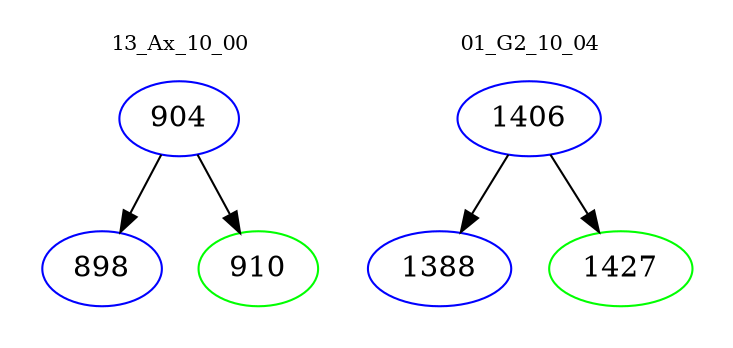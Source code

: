 digraph{
subgraph cluster_0 {
color = white
label = "13_Ax_10_00";
fontsize=10;
T0_904 [label="904", color="blue"]
T0_904 -> T0_898 [color="black"]
T0_898 [label="898", color="blue"]
T0_904 -> T0_910 [color="black"]
T0_910 [label="910", color="green"]
}
subgraph cluster_1 {
color = white
label = "01_G2_10_04";
fontsize=10;
T1_1406 [label="1406", color="blue"]
T1_1406 -> T1_1388 [color="black"]
T1_1388 [label="1388", color="blue"]
T1_1406 -> T1_1427 [color="black"]
T1_1427 [label="1427", color="green"]
}
}
